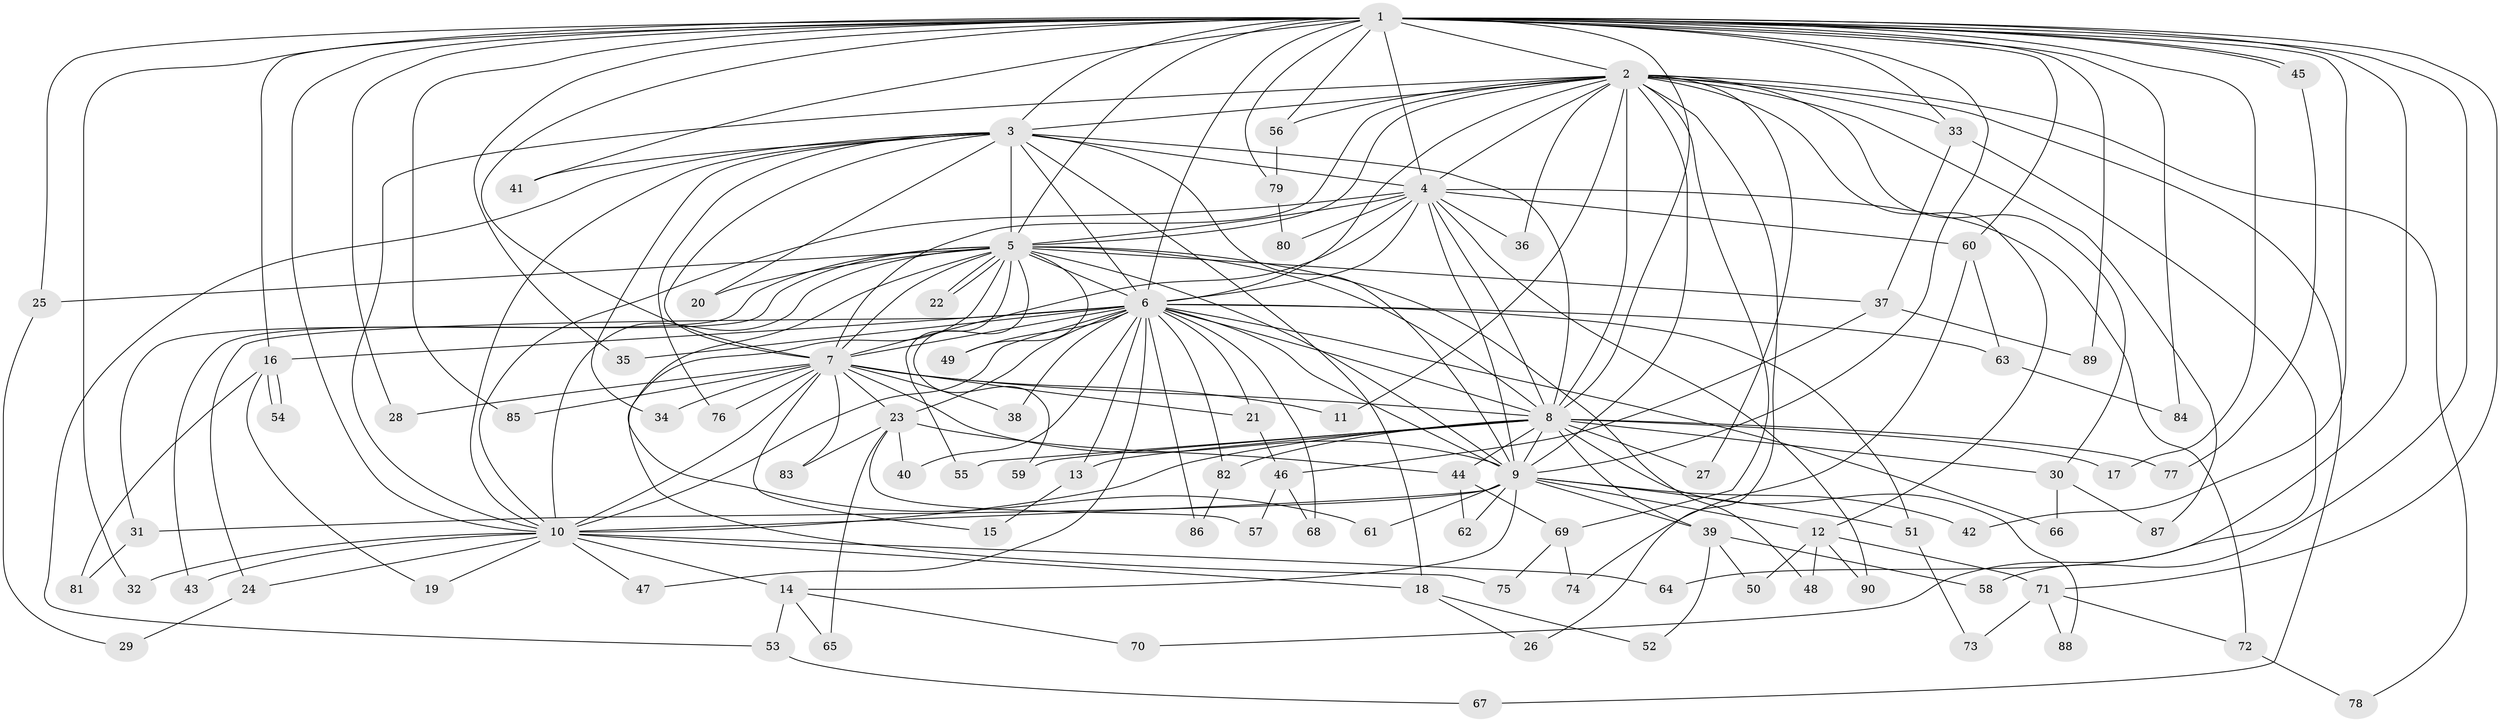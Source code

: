 // coarse degree distribution, {27: 0.015384615384615385, 20: 0.03076923076923077, 16: 0.03076923076923077, 14: 0.015384615384615385, 22: 0.015384615384615385, 19: 0.015384615384615385, 18: 0.015384615384615385, 17: 0.015384615384615385, 2: 0.5076923076923077, 6: 0.03076923076923077, 3: 0.13846153846153847, 5: 0.06153846153846154, 4: 0.1076923076923077}
// Generated by graph-tools (version 1.1) at 2025/23/03/03/25 07:23:41]
// undirected, 90 vertices, 205 edges
graph export_dot {
graph [start="1"]
  node [color=gray90,style=filled];
  1;
  2;
  3;
  4;
  5;
  6;
  7;
  8;
  9;
  10;
  11;
  12;
  13;
  14;
  15;
  16;
  17;
  18;
  19;
  20;
  21;
  22;
  23;
  24;
  25;
  26;
  27;
  28;
  29;
  30;
  31;
  32;
  33;
  34;
  35;
  36;
  37;
  38;
  39;
  40;
  41;
  42;
  43;
  44;
  45;
  46;
  47;
  48;
  49;
  50;
  51;
  52;
  53;
  54;
  55;
  56;
  57;
  58;
  59;
  60;
  61;
  62;
  63;
  64;
  65;
  66;
  67;
  68;
  69;
  70;
  71;
  72;
  73;
  74;
  75;
  76;
  77;
  78;
  79;
  80;
  81;
  82;
  83;
  84;
  85;
  86;
  87;
  88;
  89;
  90;
  1 -- 2;
  1 -- 3;
  1 -- 4;
  1 -- 5;
  1 -- 6;
  1 -- 7;
  1 -- 8;
  1 -- 9;
  1 -- 10;
  1 -- 16;
  1 -- 17;
  1 -- 25;
  1 -- 28;
  1 -- 32;
  1 -- 33;
  1 -- 35;
  1 -- 41;
  1 -- 42;
  1 -- 45;
  1 -- 45;
  1 -- 56;
  1 -- 58;
  1 -- 60;
  1 -- 64;
  1 -- 71;
  1 -- 79;
  1 -- 84;
  1 -- 85;
  1 -- 89;
  2 -- 3;
  2 -- 4;
  2 -- 5;
  2 -- 6;
  2 -- 7;
  2 -- 8;
  2 -- 9;
  2 -- 10;
  2 -- 11;
  2 -- 12;
  2 -- 26;
  2 -- 27;
  2 -- 30;
  2 -- 33;
  2 -- 36;
  2 -- 56;
  2 -- 67;
  2 -- 69;
  2 -- 78;
  2 -- 87;
  3 -- 4;
  3 -- 5;
  3 -- 6;
  3 -- 7;
  3 -- 8;
  3 -- 9;
  3 -- 10;
  3 -- 18;
  3 -- 20;
  3 -- 34;
  3 -- 41;
  3 -- 53;
  3 -- 76;
  4 -- 5;
  4 -- 6;
  4 -- 7;
  4 -- 8;
  4 -- 9;
  4 -- 10;
  4 -- 36;
  4 -- 60;
  4 -- 72;
  4 -- 80;
  4 -- 90;
  5 -- 6;
  5 -- 7;
  5 -- 8;
  5 -- 9;
  5 -- 10;
  5 -- 20;
  5 -- 22;
  5 -- 22;
  5 -- 25;
  5 -- 31;
  5 -- 37;
  5 -- 43;
  5 -- 48;
  5 -- 49;
  5 -- 55;
  5 -- 59;
  5 -- 61;
  5 -- 75;
  6 -- 7;
  6 -- 8;
  6 -- 9;
  6 -- 10;
  6 -- 13;
  6 -- 16;
  6 -- 21;
  6 -- 23;
  6 -- 24;
  6 -- 35;
  6 -- 38;
  6 -- 40;
  6 -- 47;
  6 -- 49;
  6 -- 51;
  6 -- 63;
  6 -- 66;
  6 -- 68;
  6 -- 82;
  6 -- 86;
  7 -- 8;
  7 -- 9;
  7 -- 10;
  7 -- 11;
  7 -- 15;
  7 -- 21;
  7 -- 23;
  7 -- 28;
  7 -- 34;
  7 -- 38;
  7 -- 76;
  7 -- 83;
  7 -- 85;
  8 -- 9;
  8 -- 10;
  8 -- 13;
  8 -- 17;
  8 -- 27;
  8 -- 30;
  8 -- 39;
  8 -- 44;
  8 -- 55;
  8 -- 59;
  8 -- 77;
  8 -- 82;
  8 -- 88;
  9 -- 10;
  9 -- 12;
  9 -- 14;
  9 -- 31;
  9 -- 39;
  9 -- 42;
  9 -- 51;
  9 -- 61;
  9 -- 62;
  10 -- 14;
  10 -- 18;
  10 -- 19;
  10 -- 24;
  10 -- 32;
  10 -- 43;
  10 -- 47;
  10 -- 64;
  12 -- 48;
  12 -- 50;
  12 -- 71;
  12 -- 90;
  13 -- 15;
  14 -- 53;
  14 -- 65;
  14 -- 70;
  16 -- 19;
  16 -- 54;
  16 -- 54;
  16 -- 81;
  18 -- 26;
  18 -- 52;
  21 -- 46;
  23 -- 40;
  23 -- 44;
  23 -- 57;
  23 -- 65;
  23 -- 83;
  24 -- 29;
  25 -- 29;
  30 -- 66;
  30 -- 87;
  31 -- 81;
  33 -- 37;
  33 -- 70;
  37 -- 46;
  37 -- 89;
  39 -- 50;
  39 -- 52;
  39 -- 58;
  44 -- 62;
  44 -- 69;
  45 -- 77;
  46 -- 57;
  46 -- 68;
  51 -- 73;
  53 -- 67;
  56 -- 79;
  60 -- 63;
  60 -- 74;
  63 -- 84;
  69 -- 74;
  69 -- 75;
  71 -- 72;
  71 -- 73;
  71 -- 88;
  72 -- 78;
  79 -- 80;
  82 -- 86;
}
